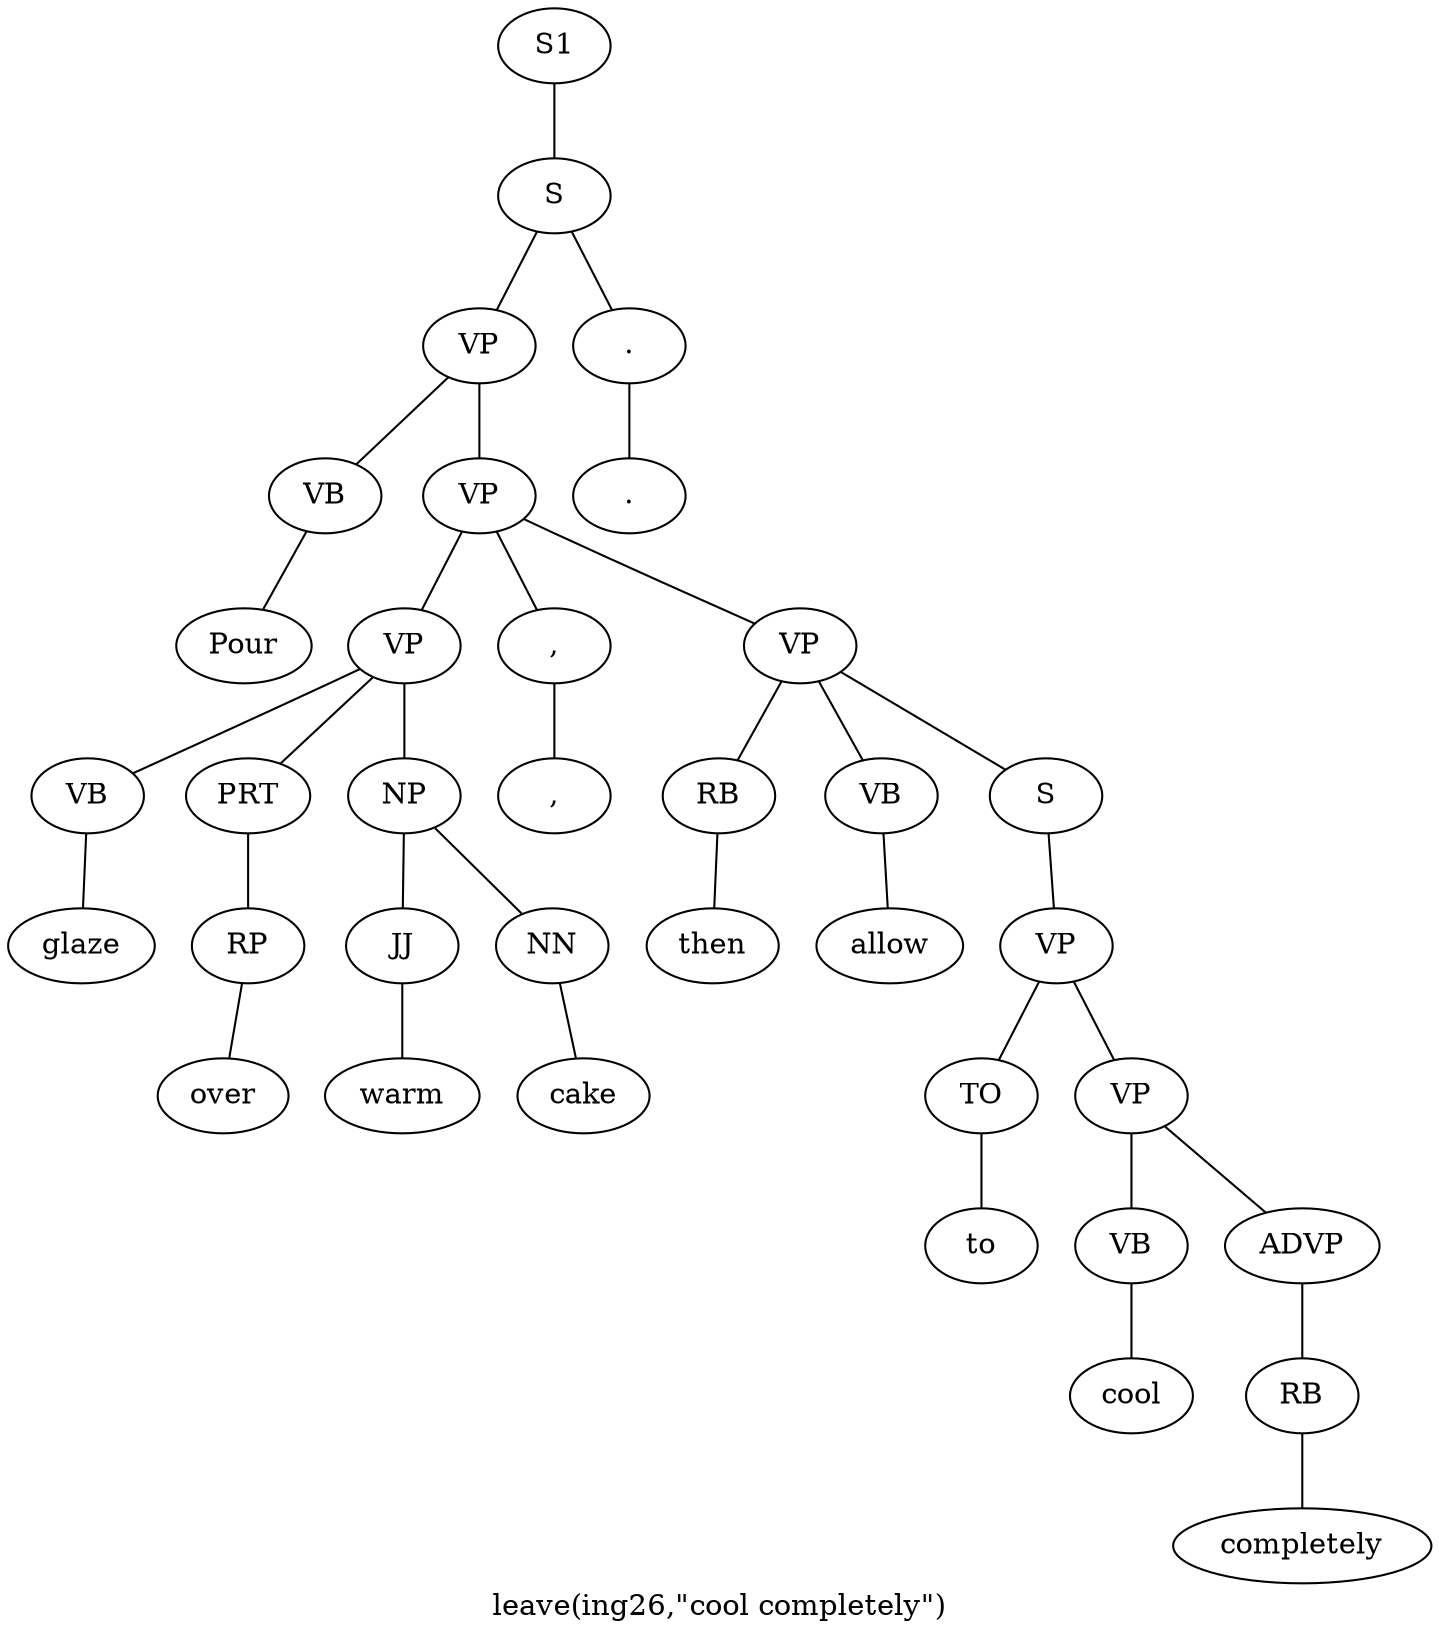 graph SyntaxGraph {
	label = "leave(ing26,\"cool completely\")";
	Node0 [label="S1"];
	Node1 [label="S"];
	Node2 [label="VP"];
	Node3 [label="VB"];
	Node4 [label="Pour"];
	Node5 [label="VP"];
	Node6 [label="VP"];
	Node7 [label="VB"];
	Node8 [label="glaze"];
	Node9 [label="PRT"];
	Node10 [label="RP"];
	Node11 [label="over"];
	Node12 [label="NP"];
	Node13 [label="JJ"];
	Node14 [label="warm"];
	Node15 [label="NN"];
	Node16 [label="cake"];
	Node17 [label=","];
	Node18 [label=","];
	Node19 [label="VP"];
	Node20 [label="RB"];
	Node21 [label="then"];
	Node22 [label="VB"];
	Node23 [label="allow"];
	Node24 [label="S"];
	Node25 [label="VP"];
	Node26 [label="TO"];
	Node27 [label="to"];
	Node28 [label="VP"];
	Node29 [label="VB"];
	Node30 [label="cool"];
	Node31 [label="ADVP"];
	Node32 [label="RB"];
	Node33 [label="completely"];
	Node34 [label="."];
	Node35 [label="."];

	Node0 -- Node1;
	Node1 -- Node2;
	Node1 -- Node34;
	Node2 -- Node3;
	Node2 -- Node5;
	Node3 -- Node4;
	Node5 -- Node6;
	Node5 -- Node17;
	Node5 -- Node19;
	Node6 -- Node7;
	Node6 -- Node9;
	Node6 -- Node12;
	Node7 -- Node8;
	Node9 -- Node10;
	Node10 -- Node11;
	Node12 -- Node13;
	Node12 -- Node15;
	Node13 -- Node14;
	Node15 -- Node16;
	Node17 -- Node18;
	Node19 -- Node20;
	Node19 -- Node22;
	Node19 -- Node24;
	Node20 -- Node21;
	Node22 -- Node23;
	Node24 -- Node25;
	Node25 -- Node26;
	Node25 -- Node28;
	Node26 -- Node27;
	Node28 -- Node29;
	Node28 -- Node31;
	Node29 -- Node30;
	Node31 -- Node32;
	Node32 -- Node33;
	Node34 -- Node35;
}